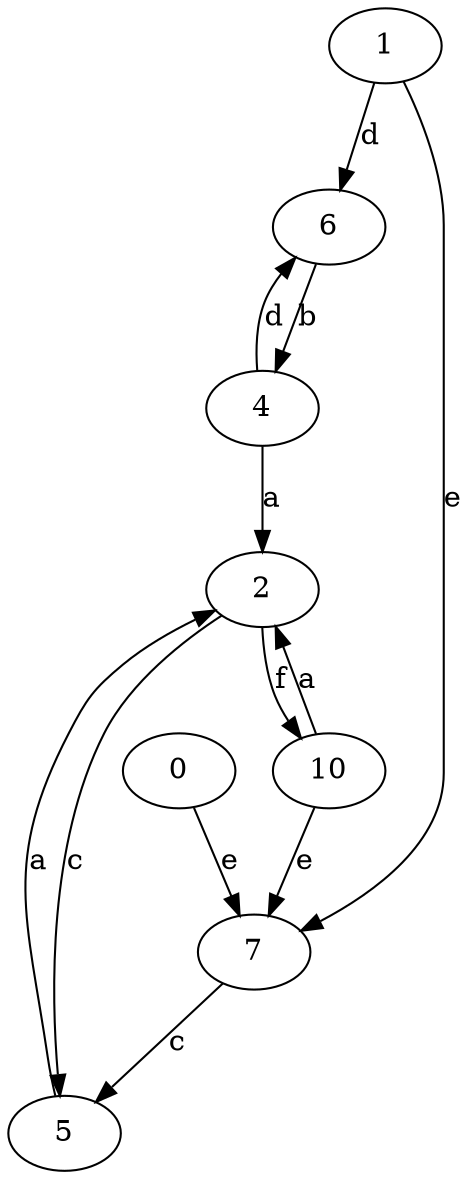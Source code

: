strict digraph  {
2;
4;
5;
6;
7;
0;
1;
10;
2 -> 5  [label=c];
2 -> 10  [label=f];
4 -> 2  [label=a];
4 -> 6  [label=d];
5 -> 2  [label=a];
6 -> 4  [label=b];
7 -> 5  [label=c];
0 -> 7  [label=e];
1 -> 6  [label=d];
1 -> 7  [label=e];
10 -> 2  [label=a];
10 -> 7  [label=e];
}

